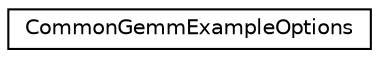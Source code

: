 digraph "Graphical Class Hierarchy"
{
 // LATEX_PDF_SIZE
  edge [fontname="Helvetica",fontsize="10",labelfontname="Helvetica",labelfontsize="10"];
  node [fontname="Helvetica",fontsize="10",shape=record];
  rankdir="LR";
  Node0 [label="CommonGemmExampleOptions",height=0.2,width=0.4,color="black", fillcolor="white", style="filled",URL="$classgemm__tuner_1_1_common_gemm_example_options.xhtml",tooltip="Common command line options used to configure the gemm examples."];
}
